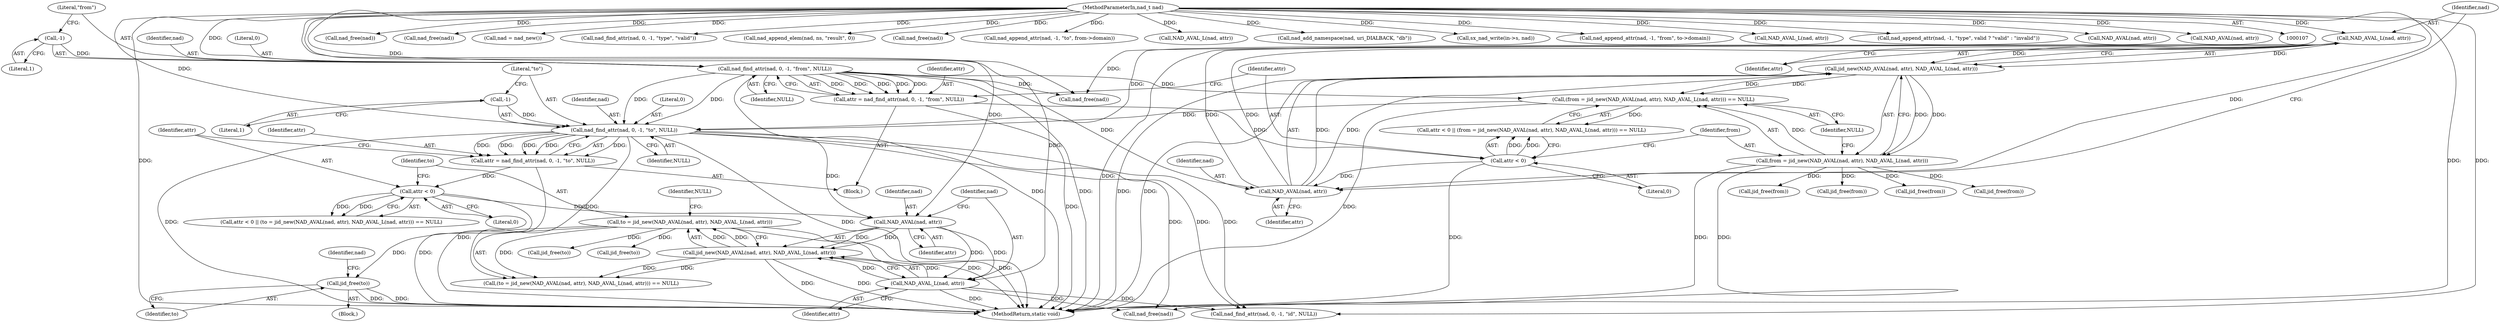 digraph "0_jabberd2_aabcffae560d5fd00cd1d2ffce5d760353cf0a4d_0@API" {
"1000238" [label="(Call,jid_free(to))"];
"1000165" [label="(Call,to = jid_new(NAD_AVAL(nad, attr), NAD_AVAL_L(nad, attr)))"];
"1000167" [label="(Call,jid_new(NAD_AVAL(nad, attr), NAD_AVAL_L(nad, attr)))"];
"1000168" [label="(Call,NAD_AVAL(nad, attr))"];
"1000152" [label="(Call,nad_find_attr(nad, 0, -1, \"to\", NULL))"];
"1000139" [label="(Call,NAD_AVAL_L(nad, attr))"];
"1000136" [label="(Call,NAD_AVAL(nad, attr))"];
"1000120" [label="(Call,nad_find_attr(nad, 0, -1, \"from\", NULL))"];
"1000109" [label="(MethodParameterIn,nad_t nad)"];
"1000123" [label="(Call,-1)"];
"1000129" [label="(Call,attr < 0)"];
"1000118" [label="(Call,attr = nad_find_attr(nad, 0, -1, \"from\", NULL))"];
"1000155" [label="(Call,-1)"];
"1000132" [label="(Call,(from = jid_new(NAD_AVAL(nad, attr), NAD_AVAL_L(nad, attr))) == NULL)"];
"1000133" [label="(Call,from = jid_new(NAD_AVAL(nad, attr), NAD_AVAL_L(nad, attr)))"];
"1000135" [label="(Call,jid_new(NAD_AVAL(nad, attr), NAD_AVAL_L(nad, attr)))"];
"1000161" [label="(Call,attr < 0)"];
"1000150" [label="(Call,attr = nad_find_attr(nad, 0, -1, \"to\", NULL))"];
"1000171" [label="(Call,NAD_AVAL_L(nad, attr))"];
"1000157" [label="(Literal,\"to\")"];
"1000123" [label="(Call,-1)"];
"1000358" [label="(Call,nad_free(nad))"];
"1000170" [label="(Identifier,attr)"];
"1000240" [label="(Call,nad_free(nad))"];
"1000239" [label="(Identifier,to)"];
"1000241" [label="(Identifier,nad)"];
"1000136" [label="(Call,NAD_AVAL(nad, attr))"];
"1000364" [label="(Call,nad = nad_new())"];
"1000155" [label="(Call,-1)"];
"1000121" [label="(Identifier,nad)"];
"1000151" [label="(Identifier,attr)"];
"1000174" [label="(Identifier,NULL)"];
"1000158" [label="(Identifier,NULL)"];
"1000255" [label="(Call,nad_find_attr(nad, 0, -1, \"type\", \"valid\"))"];
"1000373" [label="(Call,nad_append_elem(nad, ns, \"result\", 0))"];
"1000129" [label="(Call,attr < 0)"];
"1000422" [label="(Call,jid_free(from))"];
"1000126" [label="(Identifier,NULL)"];
"1000205" [label="(Call,nad_free(nad))"];
"1000378" [label="(Call,nad_append_attr(nad, -1, \"to\", from->domain))"];
"1000219" [label="(Call,NAD_AVAL_L(nad, attr))"];
"1000124" [label="(Literal,1)"];
"1000138" [label="(Identifier,attr)"];
"1000125" [label="(Literal,\"from\")"];
"1000109" [label="(MethodParameterIn,nad_t nad)"];
"1000186" [label="(Call,nad_find_attr(nad, 0, -1, \"id\", NULL))"];
"1000369" [label="(Call,nad_add_namespace(nad, uri_DIALBACK, \"db\"))"];
"1000142" [label="(Identifier,NULL)"];
"1000403" [label="(Call,sx_nad_write(in->s, nad))"];
"1000426" [label="(MethodReturn,static void)"];
"1000169" [label="(Identifier,nad)"];
"1000226" [label="(Block,)"];
"1000181" [label="(Call,nad_free(nad))"];
"1000110" [label="(Block,)"];
"1000152" [label="(Call,nad_find_attr(nad, 0, -1, \"to\", NULL))"];
"1000137" [label="(Identifier,nad)"];
"1000119" [label="(Identifier,attr)"];
"1000134" [label="(Identifier,from)"];
"1000166" [label="(Identifier,to)"];
"1000133" [label="(Call,from = jid_new(NAD_AVAL(nad, attr), NAD_AVAL_L(nad, attr)))"];
"1000162" [label="(Identifier,attr)"];
"1000140" [label="(Identifier,nad)"];
"1000128" [label="(Call,attr < 0 || (from = jid_new(NAD_AVAL(nad, attr), NAD_AVAL_L(nad, attr))) == NULL)"];
"1000135" [label="(Call,jid_new(NAD_AVAL(nad, attr), NAD_AVAL_L(nad, attr)))"];
"1000118" [label="(Call,attr = nad_find_attr(nad, 0, -1, \"from\", NULL))"];
"1000203" [label="(Call,jid_free(to))"];
"1000172" [label="(Identifier,nad)"];
"1000236" [label="(Call,jid_free(from))"];
"1000165" [label="(Call,to = jid_new(NAD_AVAL(nad, attr), NAD_AVAL_L(nad, attr)))"];
"1000141" [label="(Identifier,attr)"];
"1000171" [label="(Call,NAD_AVAL_L(nad, attr))"];
"1000164" [label="(Call,(to = jid_new(NAD_AVAL(nad, attr), NAD_AVAL_L(nad, attr))) == NULL)"];
"1000120" [label="(Call,nad_find_attr(nad, 0, -1, \"from\", NULL))"];
"1000161" [label="(Call,attr < 0)"];
"1000386" [label="(Call,nad_append_attr(nad, -1, \"from\", to->domain))"];
"1000230" [label="(Call,NAD_AVAL_L(nad, attr))"];
"1000163" [label="(Literal,0)"];
"1000173" [label="(Identifier,attr)"];
"1000150" [label="(Call,attr = nad_find_attr(nad, 0, -1, \"to\", NULL))"];
"1000139" [label="(Call,NAD_AVAL_L(nad, attr))"];
"1000122" [label="(Literal,0)"];
"1000131" [label="(Literal,0)"];
"1000394" [label="(Call,nad_append_attr(nad, -1, \"type\", valid ? \"valid\" : \"invalid\"))"];
"1000156" [label="(Literal,1)"];
"1000201" [label="(Call,jid_free(from))"];
"1000167" [label="(Call,jid_new(NAD_AVAL(nad, attr), NAD_AVAL_L(nad, attr)))"];
"1000147" [label="(Call,nad_free(nad))"];
"1000179" [label="(Call,jid_free(from))"];
"1000132" [label="(Call,(from = jid_new(NAD_AVAL(nad, attr), NAD_AVAL_L(nad, attr))) == NULL)"];
"1000424" [label="(Call,jid_free(to))"];
"1000160" [label="(Call,attr < 0 || (to = jid_new(NAD_AVAL(nad, attr), NAD_AVAL_L(nad, attr))) == NULL)"];
"1000153" [label="(Identifier,nad)"];
"1000216" [label="(Call,NAD_AVAL(nad, attr))"];
"1000130" [label="(Identifier,attr)"];
"1000154" [label="(Literal,0)"];
"1000233" [label="(Call,NAD_AVAL(nad, attr))"];
"1000168" [label="(Call,NAD_AVAL(nad, attr))"];
"1000238" [label="(Call,jid_free(to))"];
"1000238" -> "1000226"  [label="AST: "];
"1000238" -> "1000239"  [label="CFG: "];
"1000239" -> "1000238"  [label="AST: "];
"1000241" -> "1000238"  [label="CFG: "];
"1000238" -> "1000426"  [label="DDG: "];
"1000238" -> "1000426"  [label="DDG: "];
"1000165" -> "1000238"  [label="DDG: "];
"1000165" -> "1000164"  [label="AST: "];
"1000165" -> "1000167"  [label="CFG: "];
"1000166" -> "1000165"  [label="AST: "];
"1000167" -> "1000165"  [label="AST: "];
"1000174" -> "1000165"  [label="CFG: "];
"1000165" -> "1000426"  [label="DDG: "];
"1000165" -> "1000426"  [label="DDG: "];
"1000165" -> "1000164"  [label="DDG: "];
"1000167" -> "1000165"  [label="DDG: "];
"1000167" -> "1000165"  [label="DDG: "];
"1000165" -> "1000203"  [label="DDG: "];
"1000165" -> "1000424"  [label="DDG: "];
"1000167" -> "1000171"  [label="CFG: "];
"1000168" -> "1000167"  [label="AST: "];
"1000171" -> "1000167"  [label="AST: "];
"1000167" -> "1000426"  [label="DDG: "];
"1000167" -> "1000426"  [label="DDG: "];
"1000167" -> "1000164"  [label="DDG: "];
"1000167" -> "1000164"  [label="DDG: "];
"1000168" -> "1000167"  [label="DDG: "];
"1000168" -> "1000167"  [label="DDG: "];
"1000171" -> "1000167"  [label="DDG: "];
"1000171" -> "1000167"  [label="DDG: "];
"1000168" -> "1000170"  [label="CFG: "];
"1000169" -> "1000168"  [label="AST: "];
"1000170" -> "1000168"  [label="AST: "];
"1000172" -> "1000168"  [label="CFG: "];
"1000152" -> "1000168"  [label="DDG: "];
"1000109" -> "1000168"  [label="DDG: "];
"1000161" -> "1000168"  [label="DDG: "];
"1000168" -> "1000171"  [label="DDG: "];
"1000168" -> "1000171"  [label="DDG: "];
"1000152" -> "1000150"  [label="AST: "];
"1000152" -> "1000158"  [label="CFG: "];
"1000153" -> "1000152"  [label="AST: "];
"1000154" -> "1000152"  [label="AST: "];
"1000155" -> "1000152"  [label="AST: "];
"1000157" -> "1000152"  [label="AST: "];
"1000158" -> "1000152"  [label="AST: "];
"1000150" -> "1000152"  [label="CFG: "];
"1000152" -> "1000426"  [label="DDG: "];
"1000152" -> "1000426"  [label="DDG: "];
"1000152" -> "1000150"  [label="DDG: "];
"1000152" -> "1000150"  [label="DDG: "];
"1000152" -> "1000150"  [label="DDG: "];
"1000152" -> "1000150"  [label="DDG: "];
"1000152" -> "1000150"  [label="DDG: "];
"1000139" -> "1000152"  [label="DDG: "];
"1000120" -> "1000152"  [label="DDG: "];
"1000120" -> "1000152"  [label="DDG: "];
"1000109" -> "1000152"  [label="DDG: "];
"1000155" -> "1000152"  [label="DDG: "];
"1000132" -> "1000152"  [label="DDG: "];
"1000152" -> "1000164"  [label="DDG: "];
"1000152" -> "1000181"  [label="DDG: "];
"1000152" -> "1000186"  [label="DDG: "];
"1000152" -> "1000186"  [label="DDG: "];
"1000139" -> "1000135"  [label="AST: "];
"1000139" -> "1000141"  [label="CFG: "];
"1000140" -> "1000139"  [label="AST: "];
"1000141" -> "1000139"  [label="AST: "];
"1000135" -> "1000139"  [label="CFG: "];
"1000139" -> "1000426"  [label="DDG: "];
"1000139" -> "1000135"  [label="DDG: "];
"1000139" -> "1000135"  [label="DDG: "];
"1000136" -> "1000139"  [label="DDG: "];
"1000136" -> "1000139"  [label="DDG: "];
"1000109" -> "1000139"  [label="DDG: "];
"1000139" -> "1000147"  [label="DDG: "];
"1000136" -> "1000135"  [label="AST: "];
"1000136" -> "1000138"  [label="CFG: "];
"1000137" -> "1000136"  [label="AST: "];
"1000138" -> "1000136"  [label="AST: "];
"1000140" -> "1000136"  [label="CFG: "];
"1000136" -> "1000135"  [label="DDG: "];
"1000136" -> "1000135"  [label="DDG: "];
"1000120" -> "1000136"  [label="DDG: "];
"1000109" -> "1000136"  [label="DDG: "];
"1000129" -> "1000136"  [label="DDG: "];
"1000120" -> "1000118"  [label="AST: "];
"1000120" -> "1000126"  [label="CFG: "];
"1000121" -> "1000120"  [label="AST: "];
"1000122" -> "1000120"  [label="AST: "];
"1000123" -> "1000120"  [label="AST: "];
"1000125" -> "1000120"  [label="AST: "];
"1000126" -> "1000120"  [label="AST: "];
"1000118" -> "1000120"  [label="CFG: "];
"1000120" -> "1000426"  [label="DDG: "];
"1000120" -> "1000426"  [label="DDG: "];
"1000120" -> "1000118"  [label="DDG: "];
"1000120" -> "1000118"  [label="DDG: "];
"1000120" -> "1000118"  [label="DDG: "];
"1000120" -> "1000118"  [label="DDG: "];
"1000120" -> "1000118"  [label="DDG: "];
"1000109" -> "1000120"  [label="DDG: "];
"1000123" -> "1000120"  [label="DDG: "];
"1000120" -> "1000132"  [label="DDG: "];
"1000120" -> "1000147"  [label="DDG: "];
"1000109" -> "1000107"  [label="AST: "];
"1000109" -> "1000426"  [label="DDG: "];
"1000109" -> "1000147"  [label="DDG: "];
"1000109" -> "1000171"  [label="DDG: "];
"1000109" -> "1000181"  [label="DDG: "];
"1000109" -> "1000186"  [label="DDG: "];
"1000109" -> "1000205"  [label="DDG: "];
"1000109" -> "1000216"  [label="DDG: "];
"1000109" -> "1000219"  [label="DDG: "];
"1000109" -> "1000230"  [label="DDG: "];
"1000109" -> "1000233"  [label="DDG: "];
"1000109" -> "1000240"  [label="DDG: "];
"1000109" -> "1000255"  [label="DDG: "];
"1000109" -> "1000358"  [label="DDG: "];
"1000109" -> "1000364"  [label="DDG: "];
"1000109" -> "1000369"  [label="DDG: "];
"1000109" -> "1000373"  [label="DDG: "];
"1000109" -> "1000378"  [label="DDG: "];
"1000109" -> "1000386"  [label="DDG: "];
"1000109" -> "1000394"  [label="DDG: "];
"1000109" -> "1000403"  [label="DDG: "];
"1000123" -> "1000124"  [label="CFG: "];
"1000124" -> "1000123"  [label="AST: "];
"1000125" -> "1000123"  [label="CFG: "];
"1000129" -> "1000128"  [label="AST: "];
"1000129" -> "1000131"  [label="CFG: "];
"1000130" -> "1000129"  [label="AST: "];
"1000131" -> "1000129"  [label="AST: "];
"1000134" -> "1000129"  [label="CFG: "];
"1000128" -> "1000129"  [label="CFG: "];
"1000129" -> "1000426"  [label="DDG: "];
"1000129" -> "1000128"  [label="DDG: "];
"1000129" -> "1000128"  [label="DDG: "];
"1000118" -> "1000129"  [label="DDG: "];
"1000118" -> "1000110"  [label="AST: "];
"1000119" -> "1000118"  [label="AST: "];
"1000130" -> "1000118"  [label="CFG: "];
"1000118" -> "1000426"  [label="DDG: "];
"1000155" -> "1000156"  [label="CFG: "];
"1000156" -> "1000155"  [label="AST: "];
"1000157" -> "1000155"  [label="CFG: "];
"1000132" -> "1000128"  [label="AST: "];
"1000132" -> "1000142"  [label="CFG: "];
"1000133" -> "1000132"  [label="AST: "];
"1000142" -> "1000132"  [label="AST: "];
"1000128" -> "1000132"  [label="CFG: "];
"1000132" -> "1000426"  [label="DDG: "];
"1000132" -> "1000128"  [label="DDG: "];
"1000133" -> "1000132"  [label="DDG: "];
"1000135" -> "1000132"  [label="DDG: "];
"1000135" -> "1000132"  [label="DDG: "];
"1000133" -> "1000135"  [label="CFG: "];
"1000134" -> "1000133"  [label="AST: "];
"1000135" -> "1000133"  [label="AST: "];
"1000142" -> "1000133"  [label="CFG: "];
"1000133" -> "1000426"  [label="DDG: "];
"1000133" -> "1000426"  [label="DDG: "];
"1000135" -> "1000133"  [label="DDG: "];
"1000135" -> "1000133"  [label="DDG: "];
"1000133" -> "1000179"  [label="DDG: "];
"1000133" -> "1000201"  [label="DDG: "];
"1000133" -> "1000236"  [label="DDG: "];
"1000133" -> "1000422"  [label="DDG: "];
"1000135" -> "1000426"  [label="DDG: "];
"1000135" -> "1000426"  [label="DDG: "];
"1000161" -> "1000160"  [label="AST: "];
"1000161" -> "1000163"  [label="CFG: "];
"1000162" -> "1000161"  [label="AST: "];
"1000163" -> "1000161"  [label="AST: "];
"1000166" -> "1000161"  [label="CFG: "];
"1000160" -> "1000161"  [label="CFG: "];
"1000161" -> "1000426"  [label="DDG: "];
"1000161" -> "1000160"  [label="DDG: "];
"1000161" -> "1000160"  [label="DDG: "];
"1000150" -> "1000161"  [label="DDG: "];
"1000150" -> "1000110"  [label="AST: "];
"1000151" -> "1000150"  [label="AST: "];
"1000162" -> "1000150"  [label="CFG: "];
"1000150" -> "1000426"  [label="DDG: "];
"1000171" -> "1000173"  [label="CFG: "];
"1000172" -> "1000171"  [label="AST: "];
"1000173" -> "1000171"  [label="AST: "];
"1000171" -> "1000426"  [label="DDG: "];
"1000171" -> "1000181"  [label="DDG: "];
"1000171" -> "1000186"  [label="DDG: "];
}
